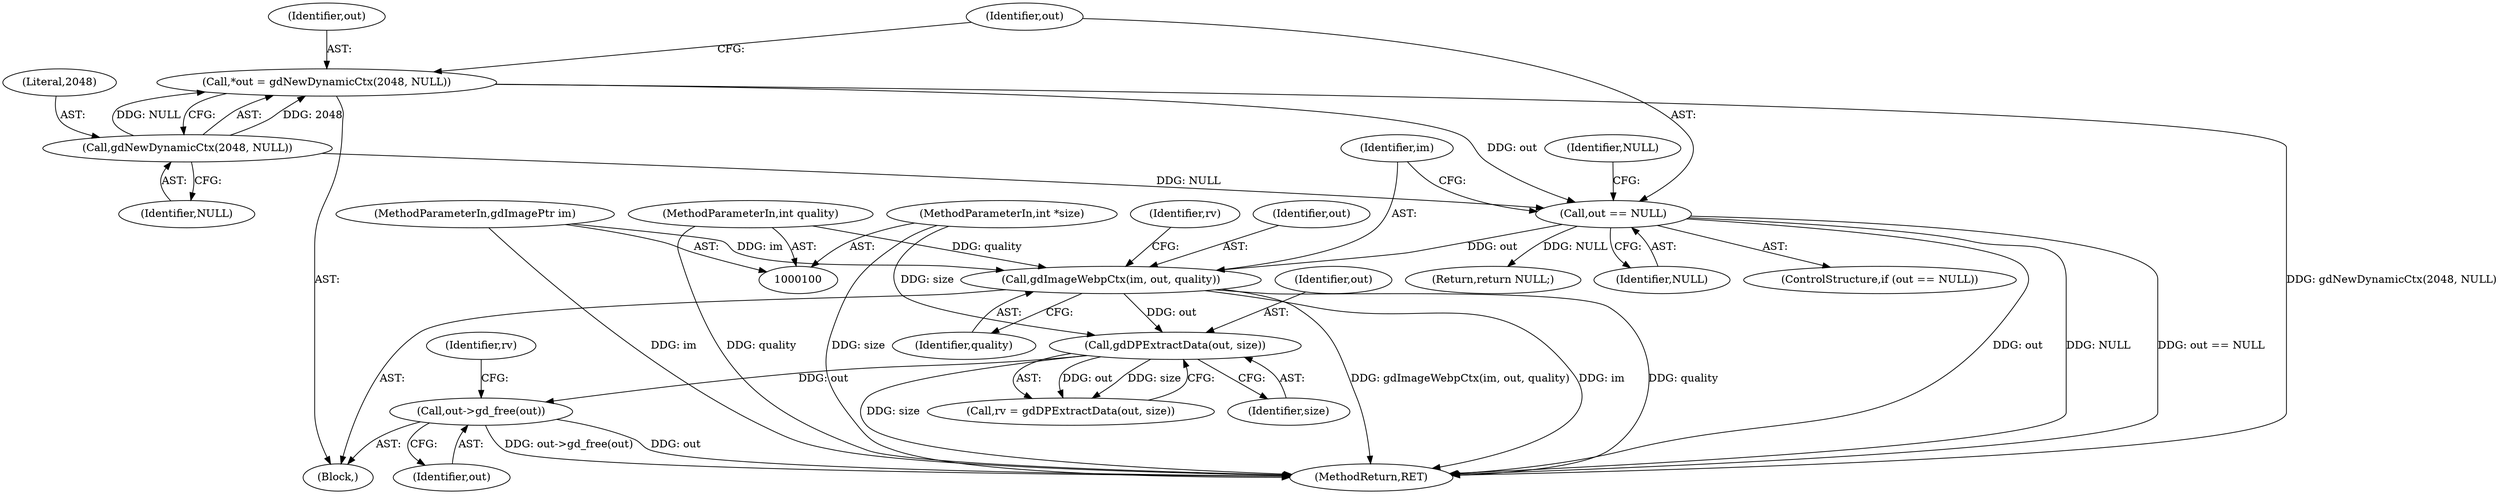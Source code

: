 digraph "1_libgd_a49feeae76d41959d85ee733925a4cf40bac61b2_3@API" {
"1000128" [label="(Call,out->gd_free(out))"];
"1000125" [label="(Call,gdDPExtractData(out, size))"];
"1000119" [label="(Call,gdImageWebpCtx(im, out, quality))"];
"1000101" [label="(MethodParameterIn,gdImagePtr im)"];
"1000113" [label="(Call,out == NULL)"];
"1000107" [label="(Call,*out = gdNewDynamicCtx(2048, NULL))"];
"1000109" [label="(Call,gdNewDynamicCtx(2048, NULL))"];
"1000103" [label="(MethodParameterIn,int quality)"];
"1000102" [label="(MethodParameterIn,int *size)"];
"1000108" [label="(Identifier,out)"];
"1000109" [label="(Call,gdNewDynamicCtx(2048, NULL))"];
"1000111" [label="(Identifier,NULL)"];
"1000117" [label="(Return,return NULL;)"];
"1000125" [label="(Call,gdDPExtractData(out, size))"];
"1000102" [label="(MethodParameterIn,int *size)"];
"1000101" [label="(MethodParameterIn,gdImagePtr im)"];
"1000114" [label="(Identifier,out)"];
"1000120" [label="(Identifier,im)"];
"1000115" [label="(Identifier,NULL)"];
"1000110" [label="(Literal,2048)"];
"1000127" [label="(Identifier,size)"];
"1000119" [label="(Call,gdImageWebpCtx(im, out, quality))"];
"1000124" [label="(Identifier,rv)"];
"1000113" [label="(Call,out == NULL)"];
"1000118" [label="(Identifier,NULL)"];
"1000123" [label="(Call,rv = gdDPExtractData(out, size))"];
"1000129" [label="(Identifier,out)"];
"1000131" [label="(Identifier,rv)"];
"1000112" [label="(ControlStructure,if (out == NULL))"];
"1000128" [label="(Call,out->gd_free(out))"];
"1000107" [label="(Call,*out = gdNewDynamicCtx(2048, NULL))"];
"1000122" [label="(Identifier,quality)"];
"1000103" [label="(MethodParameterIn,int quality)"];
"1000126" [label="(Identifier,out)"];
"1000104" [label="(Block,)"];
"1000132" [label="(MethodReturn,RET)"];
"1000121" [label="(Identifier,out)"];
"1000128" -> "1000104"  [label="AST: "];
"1000128" -> "1000129"  [label="CFG: "];
"1000129" -> "1000128"  [label="AST: "];
"1000131" -> "1000128"  [label="CFG: "];
"1000128" -> "1000132"  [label="DDG: out->gd_free(out)"];
"1000128" -> "1000132"  [label="DDG: out"];
"1000125" -> "1000128"  [label="DDG: out"];
"1000125" -> "1000123"  [label="AST: "];
"1000125" -> "1000127"  [label="CFG: "];
"1000126" -> "1000125"  [label="AST: "];
"1000127" -> "1000125"  [label="AST: "];
"1000123" -> "1000125"  [label="CFG: "];
"1000125" -> "1000132"  [label="DDG: size"];
"1000125" -> "1000123"  [label="DDG: out"];
"1000125" -> "1000123"  [label="DDG: size"];
"1000119" -> "1000125"  [label="DDG: out"];
"1000102" -> "1000125"  [label="DDG: size"];
"1000119" -> "1000104"  [label="AST: "];
"1000119" -> "1000122"  [label="CFG: "];
"1000120" -> "1000119"  [label="AST: "];
"1000121" -> "1000119"  [label="AST: "];
"1000122" -> "1000119"  [label="AST: "];
"1000124" -> "1000119"  [label="CFG: "];
"1000119" -> "1000132"  [label="DDG: quality"];
"1000119" -> "1000132"  [label="DDG: gdImageWebpCtx(im, out, quality)"];
"1000119" -> "1000132"  [label="DDG: im"];
"1000101" -> "1000119"  [label="DDG: im"];
"1000113" -> "1000119"  [label="DDG: out"];
"1000103" -> "1000119"  [label="DDG: quality"];
"1000101" -> "1000100"  [label="AST: "];
"1000101" -> "1000132"  [label="DDG: im"];
"1000113" -> "1000112"  [label="AST: "];
"1000113" -> "1000115"  [label="CFG: "];
"1000114" -> "1000113"  [label="AST: "];
"1000115" -> "1000113"  [label="AST: "];
"1000118" -> "1000113"  [label="CFG: "];
"1000120" -> "1000113"  [label="CFG: "];
"1000113" -> "1000132"  [label="DDG: out"];
"1000113" -> "1000132"  [label="DDG: NULL"];
"1000113" -> "1000132"  [label="DDG: out == NULL"];
"1000107" -> "1000113"  [label="DDG: out"];
"1000109" -> "1000113"  [label="DDG: NULL"];
"1000113" -> "1000117"  [label="DDG: NULL"];
"1000107" -> "1000104"  [label="AST: "];
"1000107" -> "1000109"  [label="CFG: "];
"1000108" -> "1000107"  [label="AST: "];
"1000109" -> "1000107"  [label="AST: "];
"1000114" -> "1000107"  [label="CFG: "];
"1000107" -> "1000132"  [label="DDG: gdNewDynamicCtx(2048, NULL)"];
"1000109" -> "1000107"  [label="DDG: 2048"];
"1000109" -> "1000107"  [label="DDG: NULL"];
"1000109" -> "1000111"  [label="CFG: "];
"1000110" -> "1000109"  [label="AST: "];
"1000111" -> "1000109"  [label="AST: "];
"1000103" -> "1000100"  [label="AST: "];
"1000103" -> "1000132"  [label="DDG: quality"];
"1000102" -> "1000100"  [label="AST: "];
"1000102" -> "1000132"  [label="DDG: size"];
}
